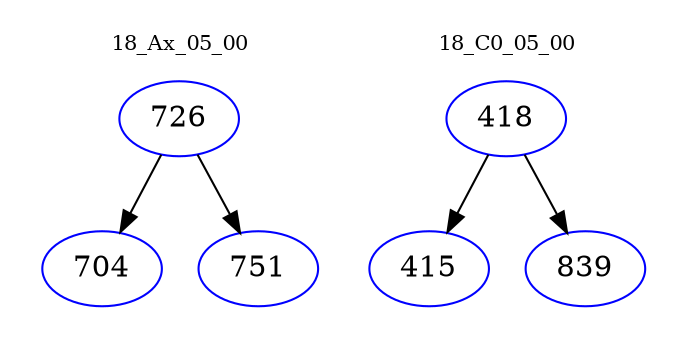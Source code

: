 digraph{
subgraph cluster_0 {
color = white
label = "18_Ax_05_00";
fontsize=10;
T0_726 [label="726", color="blue"]
T0_726 -> T0_704 [color="black"]
T0_704 [label="704", color="blue"]
T0_726 -> T0_751 [color="black"]
T0_751 [label="751", color="blue"]
}
subgraph cluster_1 {
color = white
label = "18_C0_05_00";
fontsize=10;
T1_418 [label="418", color="blue"]
T1_418 -> T1_415 [color="black"]
T1_415 [label="415", color="blue"]
T1_418 -> T1_839 [color="black"]
T1_839 [label="839", color="blue"]
}
}
